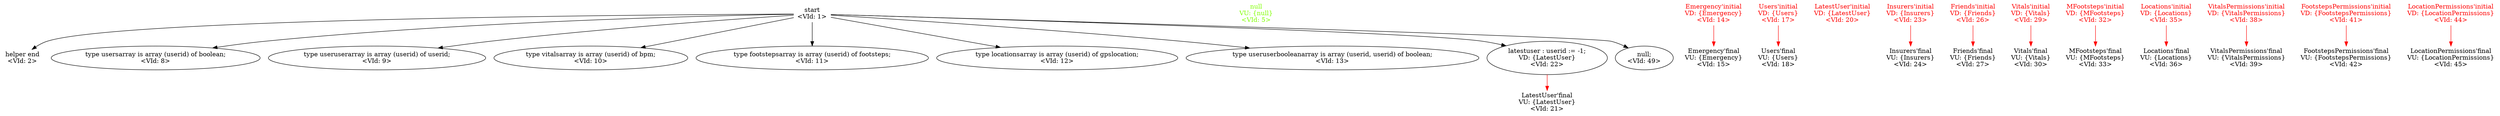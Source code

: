 // fa_pkg_body_standard__accountmanagementsystem_pdg
digraph G {
   graph [splines=True];
   edge [labelfloat=True];
    1 [label="start\n<VId: 1>",shape="plaintext"];
    2 [label="helper end\n<VId: 2>",shape="plaintext"];
    5 [label="null\nVU: {null}\n<VId: 5>",shape="plaintext",fontcolor="chartreuse"];
    8 [label="type usersarray is array (userid) of boolean;\n<VId: 8>"];
    9 [label="type useruserarray is array (userid) of userid;\n<VId: 9>"];
    10 [label="type vitalsarray is array (userid) of bpm;\n<VId: 10>"];
    11 [label="type footstepsarray is array (userid) of footsteps;\n<VId: 11>"];
    12 [label="type locationsarray is array (userid) of gpslocation;\n<VId: 12>"];
    13 [label="type useruserbooleanarray is array (userid, userid) of boolean;\n<VId: 13>"];
    14 [label="Emergency'initial\nVD: {Emergency}\n<VId: 14>",shape="plaintext",fontcolor="red"];
    15 [label="Emergency'final\nVU: {Emergency}\n<VId: 15>",shape="plaintext"];
    17 [label="Users'initial\nVD: {Users}\n<VId: 17>",shape="plaintext",fontcolor="red"];
    18 [label="Users'final\nVU: {Users}\n<VId: 18>",shape="plaintext"];
    20 [label="LatestUser'initial\nVD: {LatestUser}\n<VId: 20>",shape="plaintext",fontcolor="red"];
    21 [label="LatestUser'final\nVU: {LatestUser}\n<VId: 21>",shape="plaintext"];
    22 [label="latestuser : userid := -1;\nVD: {LatestUser}\n<VId: 22>"];
    23 [label="Insurers'initial\nVD: {Insurers}\n<VId: 23>",shape="plaintext",fontcolor="red"];
    24 [label="Insurers'final\nVU: {Insurers}\n<VId: 24>",shape="plaintext"];
    26 [label="Friends'initial\nVD: {Friends}\n<VId: 26>",shape="plaintext",fontcolor="red"];
    27 [label="Friends'final\nVU: {Friends}\n<VId: 27>",shape="plaintext"];
    29 [label="Vitals'initial\nVD: {Vitals}\n<VId: 29>",shape="plaintext",fontcolor="red"];
    30 [label="Vitals'final\nVU: {Vitals}\n<VId: 30>",shape="plaintext"];
    32 [label="MFootsteps'initial\nVD: {MFootsteps}\n<VId: 32>",shape="plaintext",fontcolor="red"];
    33 [label="MFootsteps'final\nVU: {MFootsteps}\n<VId: 33>",shape="plaintext"];
    35 [label="Locations'initial\nVD: {Locations}\n<VId: 35>",shape="plaintext",fontcolor="red"];
    36 [label="Locations'final\nVU: {Locations}\n<VId: 36>",shape="plaintext"];
    38 [label="VitalsPermissions'initial\nVD: {VitalsPermissions}\n<VId: 38>",shape="plaintext",fontcolor="red"];
    39 [label="VitalsPermissions'final\nVU: {VitalsPermissions}\n<VId: 39>",shape="plaintext"];
    41 [label="FootstepsPermissions'initial\nVD: {FootstepsPermissions}\n<VId: 41>",shape="plaintext",fontcolor="red"];
    42 [label="FootstepsPermissions'final\nVU: {FootstepsPermissions}\n<VId: 42>",shape="plaintext"];
    44 [label="LocationPermissions'initial\nVD: {LocationPermissions}\n<VId: 44>",shape="plaintext",fontcolor="red"];
    45 [label="LocationPermissions'final\nVU: {LocationPermissions}\n<VId: 45>",shape="plaintext"];
    49 [label="null;\n<VId: 49>"];

    1 ->  2 [arrowType="normal"];
    1 ->  8 [arrowType="normal"];
    1 ->  9 [arrowType="normal"];
    1 ->  10 [arrowType="normal"];
    1 ->  11 [arrowType="normal"];
    1 ->  12 [arrowType="normal"];
    1 ->  13 [arrowType="normal"];
    1 ->  22 [arrowType="normal"];
    1 ->  49 [arrowType="normal"];
    14 ->  15 [arrowType="normal",color="red",fontcolor="red"];
    17 ->  18 [arrowType="normal",color="red",fontcolor="red"];
    22 ->  21 [arrowType="normal",color="red",fontcolor="red"];
    23 ->  24 [arrowType="normal",color="red",fontcolor="red"];
    26 ->  27 [arrowType="normal",color="red",fontcolor="red"];
    29 ->  30 [arrowType="normal",color="red",fontcolor="red"];
    32 ->  33 [arrowType="normal",color="red",fontcolor="red"];
    35 ->  36 [arrowType="normal",color="red",fontcolor="red"];
    38 ->  39 [arrowType="normal",color="red",fontcolor="red"];
    41 ->  42 [arrowType="normal",color="red",fontcolor="red"];
    44 ->  45 [arrowType="normal",color="red",fontcolor="red"];
}
